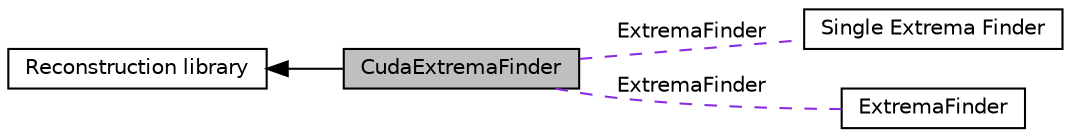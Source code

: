 digraph "CudaExtremaFinder"
{
  edge [fontname="Helvetica",fontsize="10",labelfontname="Helvetica",labelfontsize="10"];
  node [fontname="Helvetica",fontsize="10",shape=record];
  rankdir=LR;
  Node3 [label="Single Extrema Finder",height=0.2,width=0.4,color="black", fillcolor="white", style="filled",URL="$group__SingleExtremaFinder.html"];
  Node0 [label="CudaExtremaFinder",height=0.2,width=0.4,color="black", fillcolor="grey75", style="filled", fontcolor="black"];
  Node1 [label="Reconstruction library",height=0.2,width=0.4,color="black", fillcolor="white", style="filled",URL="$group__ReconsLibrary.html"];
  Node2 [label="ExtremaFinder",height=0.2,width=0.4,color="black", fillcolor="white", style="filled",URL="$group__ExtremaFinder.html"];
  Node1->Node0 [shape=plaintext, dir="back", style="solid"];
  Node0->Node2 [shape=plaintext, label="ExtremaFinder", color="blueviolet", dir="none", style="dashed"];
  Node0->Node3 [shape=plaintext, label="ExtremaFinder", color="blueviolet", dir="none", style="dashed"];
}
